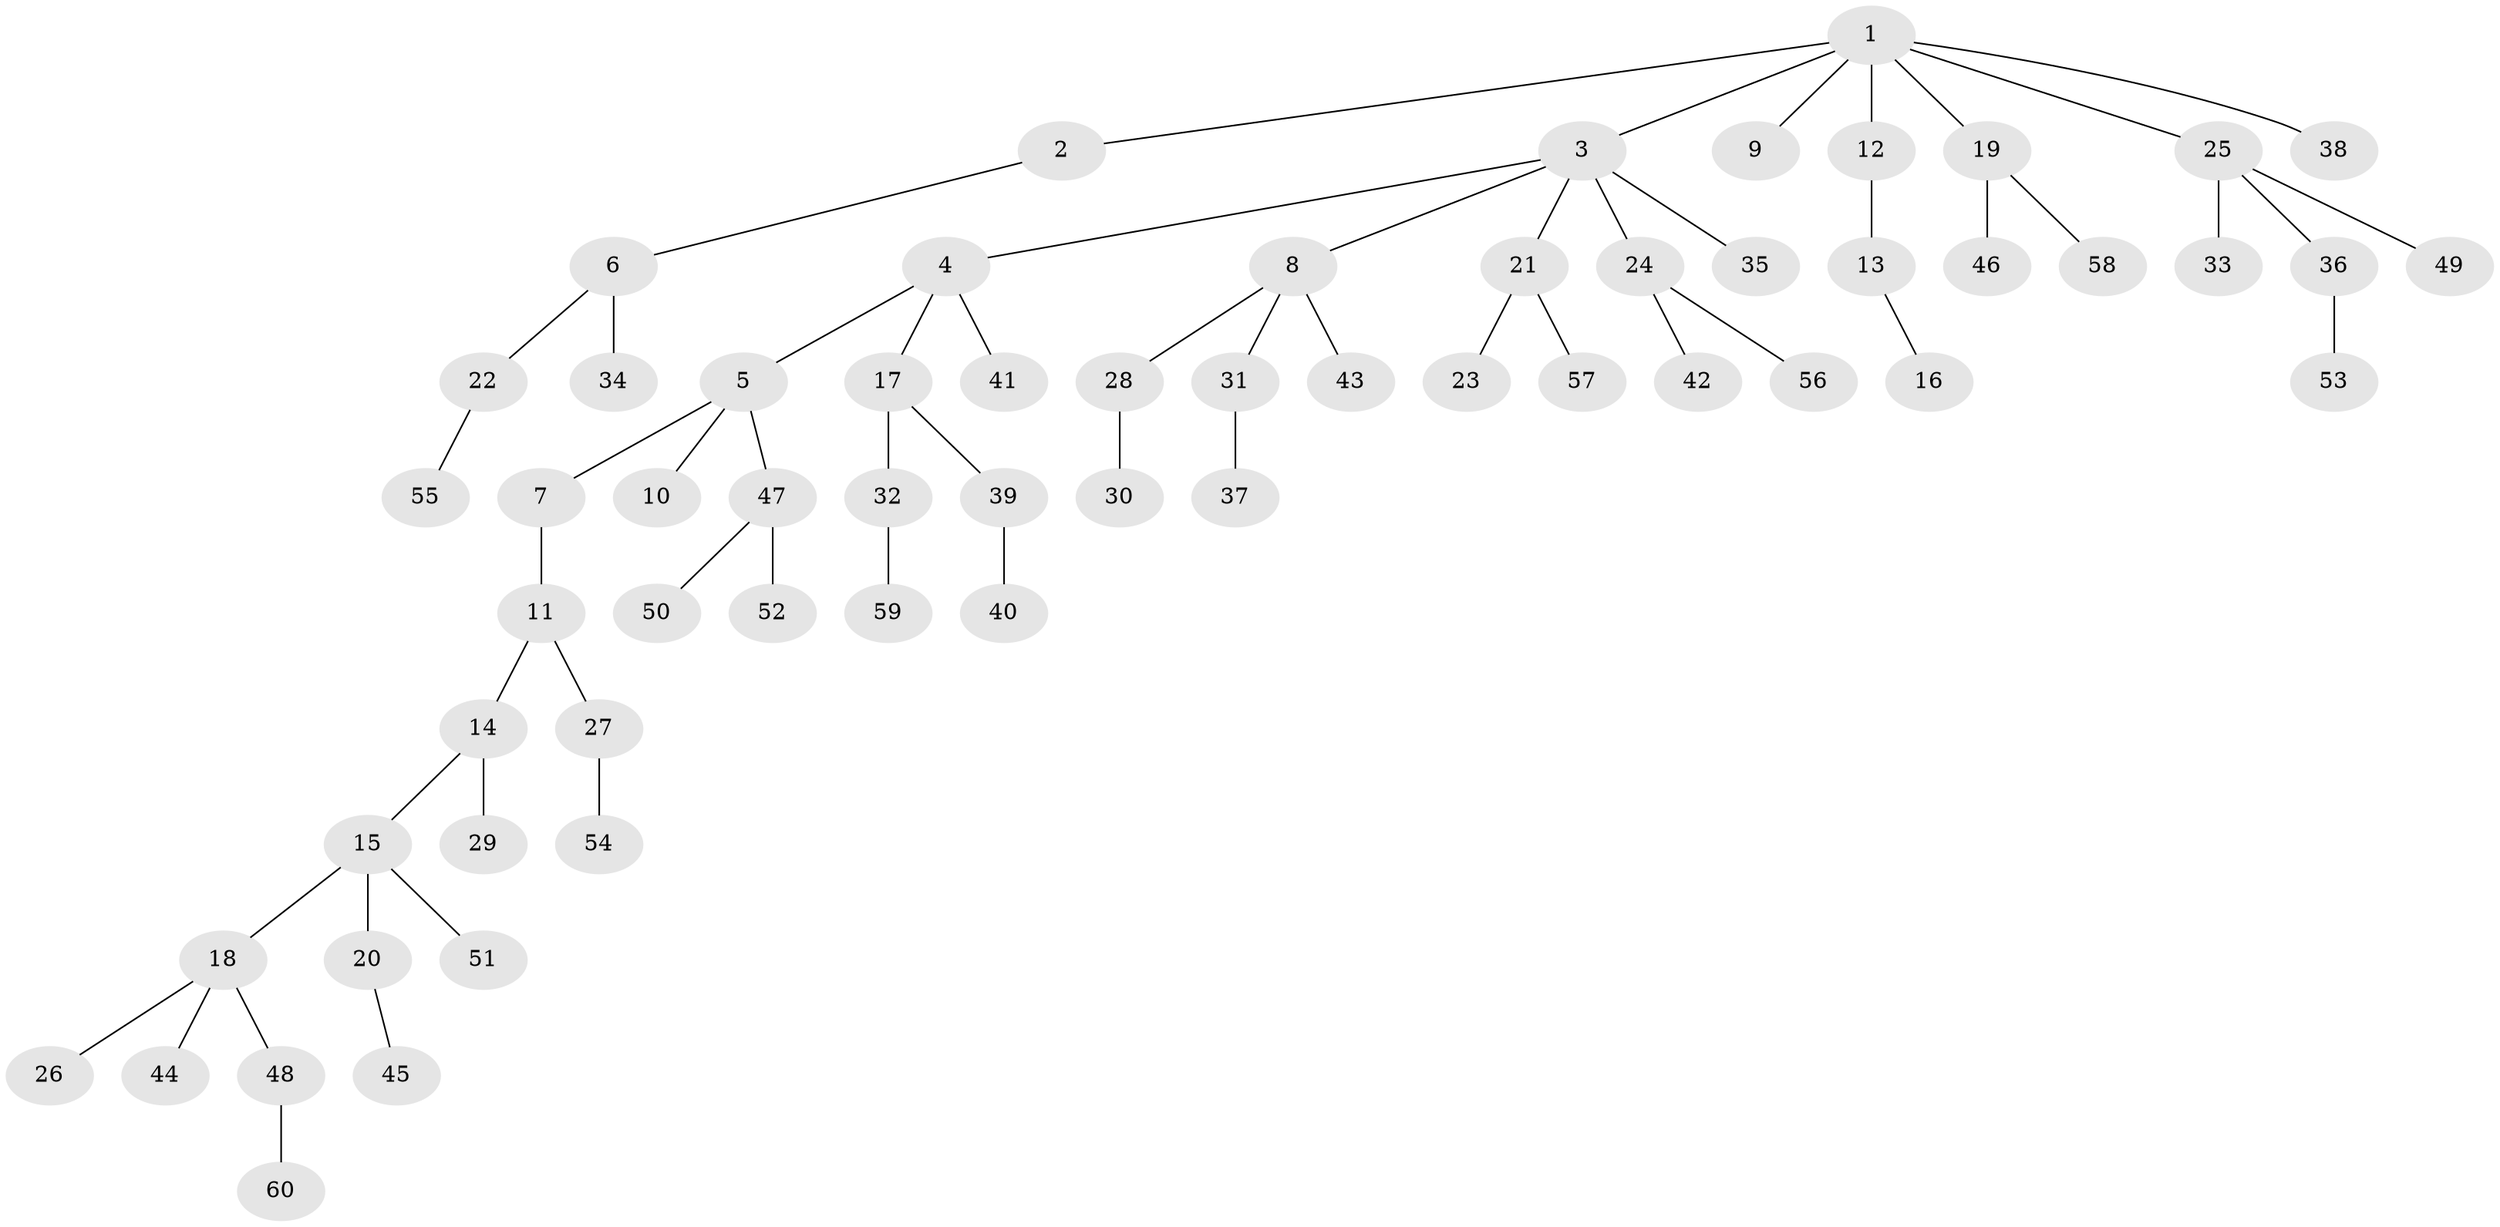 // coarse degree distribution, {2: 0.23809523809523808, 1: 0.6666666666666666, 18: 0.023809523809523808, 4: 0.047619047619047616, 8: 0.023809523809523808}
// Generated by graph-tools (version 1.1) at 2025/55/03/04/25 21:55:53]
// undirected, 60 vertices, 59 edges
graph export_dot {
graph [start="1"]
  node [color=gray90,style=filled];
  1;
  2;
  3;
  4;
  5;
  6;
  7;
  8;
  9;
  10;
  11;
  12;
  13;
  14;
  15;
  16;
  17;
  18;
  19;
  20;
  21;
  22;
  23;
  24;
  25;
  26;
  27;
  28;
  29;
  30;
  31;
  32;
  33;
  34;
  35;
  36;
  37;
  38;
  39;
  40;
  41;
  42;
  43;
  44;
  45;
  46;
  47;
  48;
  49;
  50;
  51;
  52;
  53;
  54;
  55;
  56;
  57;
  58;
  59;
  60;
  1 -- 2;
  1 -- 3;
  1 -- 9;
  1 -- 12;
  1 -- 19;
  1 -- 25;
  1 -- 38;
  2 -- 6;
  3 -- 4;
  3 -- 8;
  3 -- 21;
  3 -- 24;
  3 -- 35;
  4 -- 5;
  4 -- 17;
  4 -- 41;
  5 -- 7;
  5 -- 10;
  5 -- 47;
  6 -- 22;
  6 -- 34;
  7 -- 11;
  8 -- 28;
  8 -- 31;
  8 -- 43;
  11 -- 14;
  11 -- 27;
  12 -- 13;
  13 -- 16;
  14 -- 15;
  14 -- 29;
  15 -- 18;
  15 -- 20;
  15 -- 51;
  17 -- 32;
  17 -- 39;
  18 -- 26;
  18 -- 44;
  18 -- 48;
  19 -- 46;
  19 -- 58;
  20 -- 45;
  21 -- 23;
  21 -- 57;
  22 -- 55;
  24 -- 42;
  24 -- 56;
  25 -- 33;
  25 -- 36;
  25 -- 49;
  27 -- 54;
  28 -- 30;
  31 -- 37;
  32 -- 59;
  36 -- 53;
  39 -- 40;
  47 -- 50;
  47 -- 52;
  48 -- 60;
}
